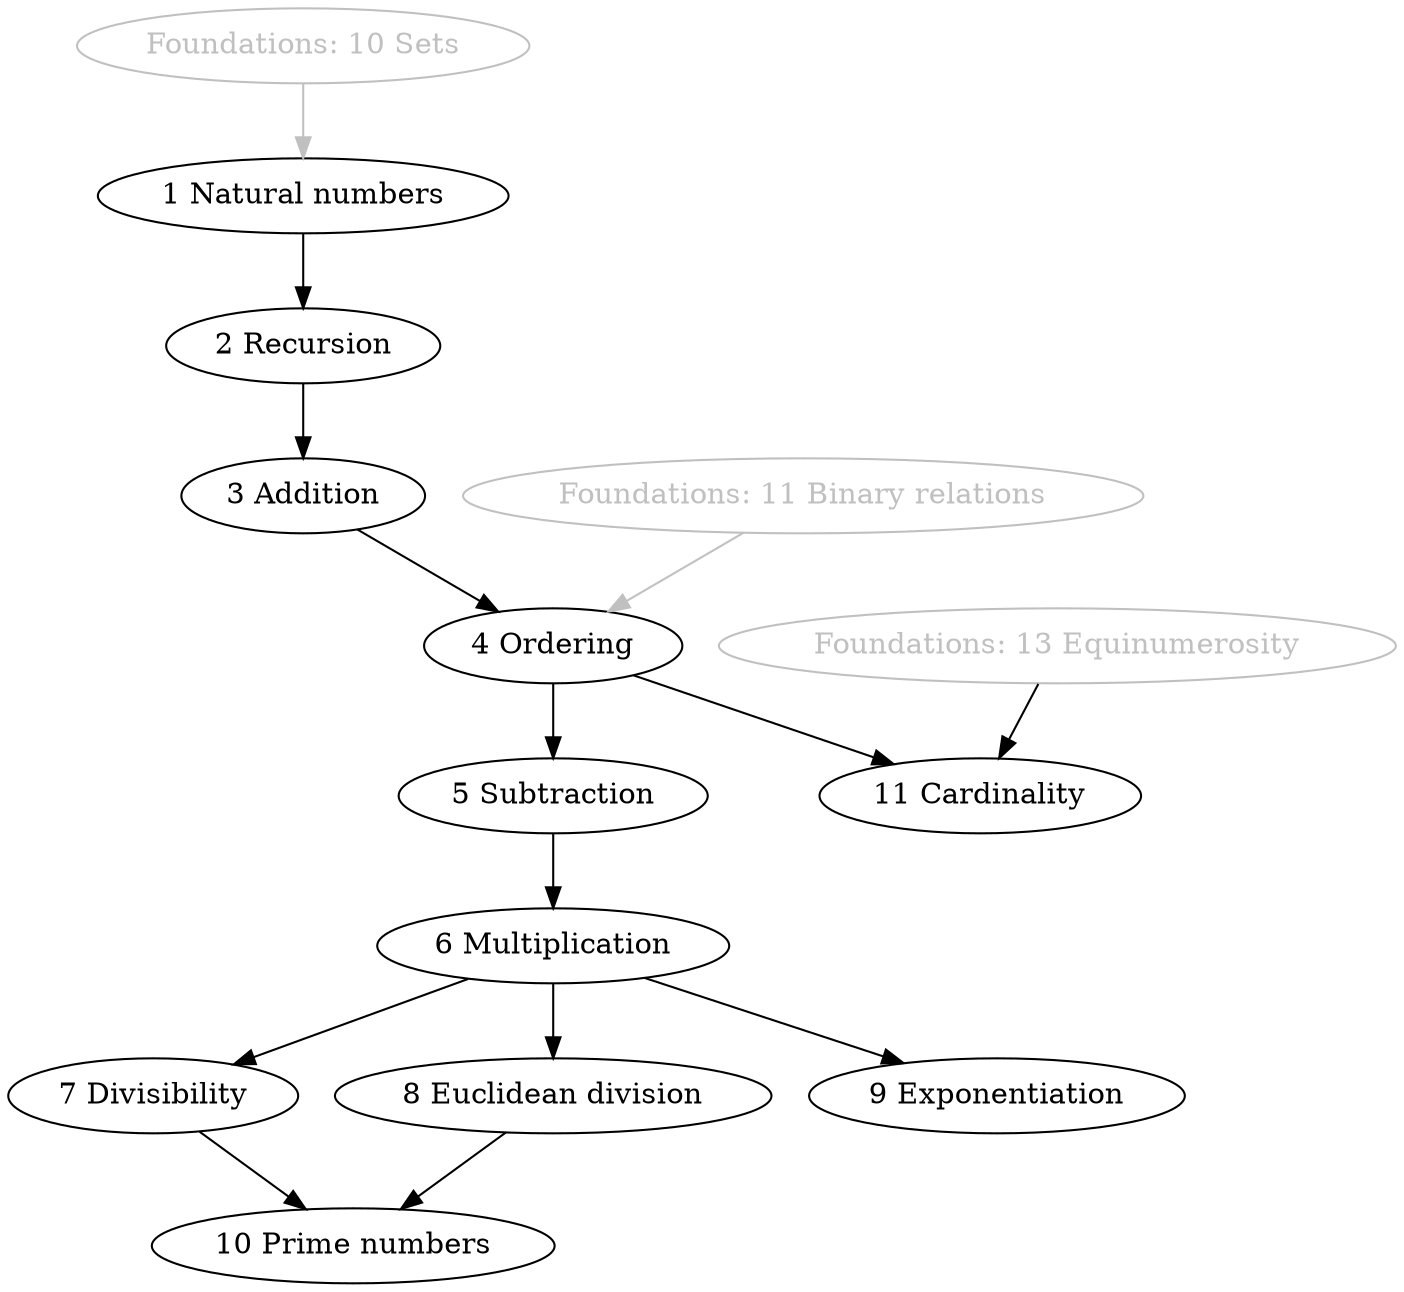 digraph Sections {

    foundations_10 [label = "Foundations: 10 Sets", color = "gray", fontcolor = "gray"]
    foundations_11 [label = "Foundations: 11 Binary relations", color = "gray", fontcolor = "gray"]
    foundations_13 [label = "Foundations: 13 Equinumerosity", color = "gray", fontcolor = "gray"]

    arithmetic_01 [label = "1 Natural numbers"]
    arithmetic_02 [label = "2 Recursion"]
    arithmetic_03 [label = "3 Addition"]
    arithmetic_04 [label = "4 Ordering"]
    arithmetic_05 [label = "5 Subtraction"]
    arithmetic_06 [label = "6 Multiplication"]
    arithmetic_07 [label = "7 Divisibility"]
    arithmetic_08 [label = "8 Euclidean division"]
    arithmetic_09 [label = "9 Exponentiation"]
    arithmetic_10 [label = "10 Prime numbers"]
    arithmetic_11 [label = "11 Cardinality"]

    foundations_10  -> arithmetic_01    [color = "gray"]
    arithmetic_01   -> arithmetic_02
    arithmetic_02   -> arithmetic_03
    foundations_11  -> arithmetic_04    [color = "gray"]
    arithmetic_03   -> arithmetic_04
    arithmetic_04   -> arithmetic_05
    arithmetic_05   -> arithmetic_06
    arithmetic_06   -> arithmetic_07
    arithmetic_06   -> arithmetic_08
    arithmetic_06   -> arithmetic_09
    arithmetic_07   -> arithmetic_10
    arithmetic_08   -> arithmetic_10
    foundations_13  -> arithmetic_11
    arithmetic_04   -> arithmetic_11
}
